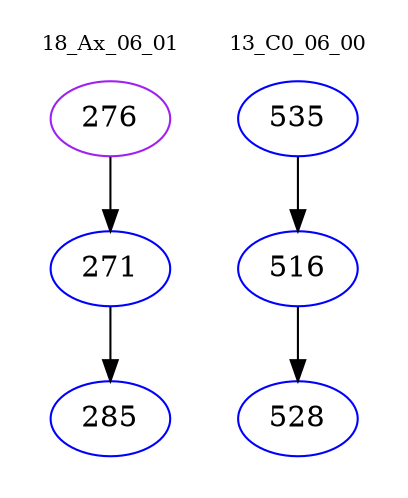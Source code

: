 digraph{
subgraph cluster_0 {
color = white
label = "18_Ax_06_01";
fontsize=10;
T0_276 [label="276", color="purple"]
T0_276 -> T0_271 [color="black"]
T0_271 [label="271", color="blue"]
T0_271 -> T0_285 [color="black"]
T0_285 [label="285", color="blue"]
}
subgraph cluster_1 {
color = white
label = "13_C0_06_00";
fontsize=10;
T1_535 [label="535", color="blue"]
T1_535 -> T1_516 [color="black"]
T1_516 [label="516", color="blue"]
T1_516 -> T1_528 [color="black"]
T1_528 [label="528", color="blue"]
}
}
